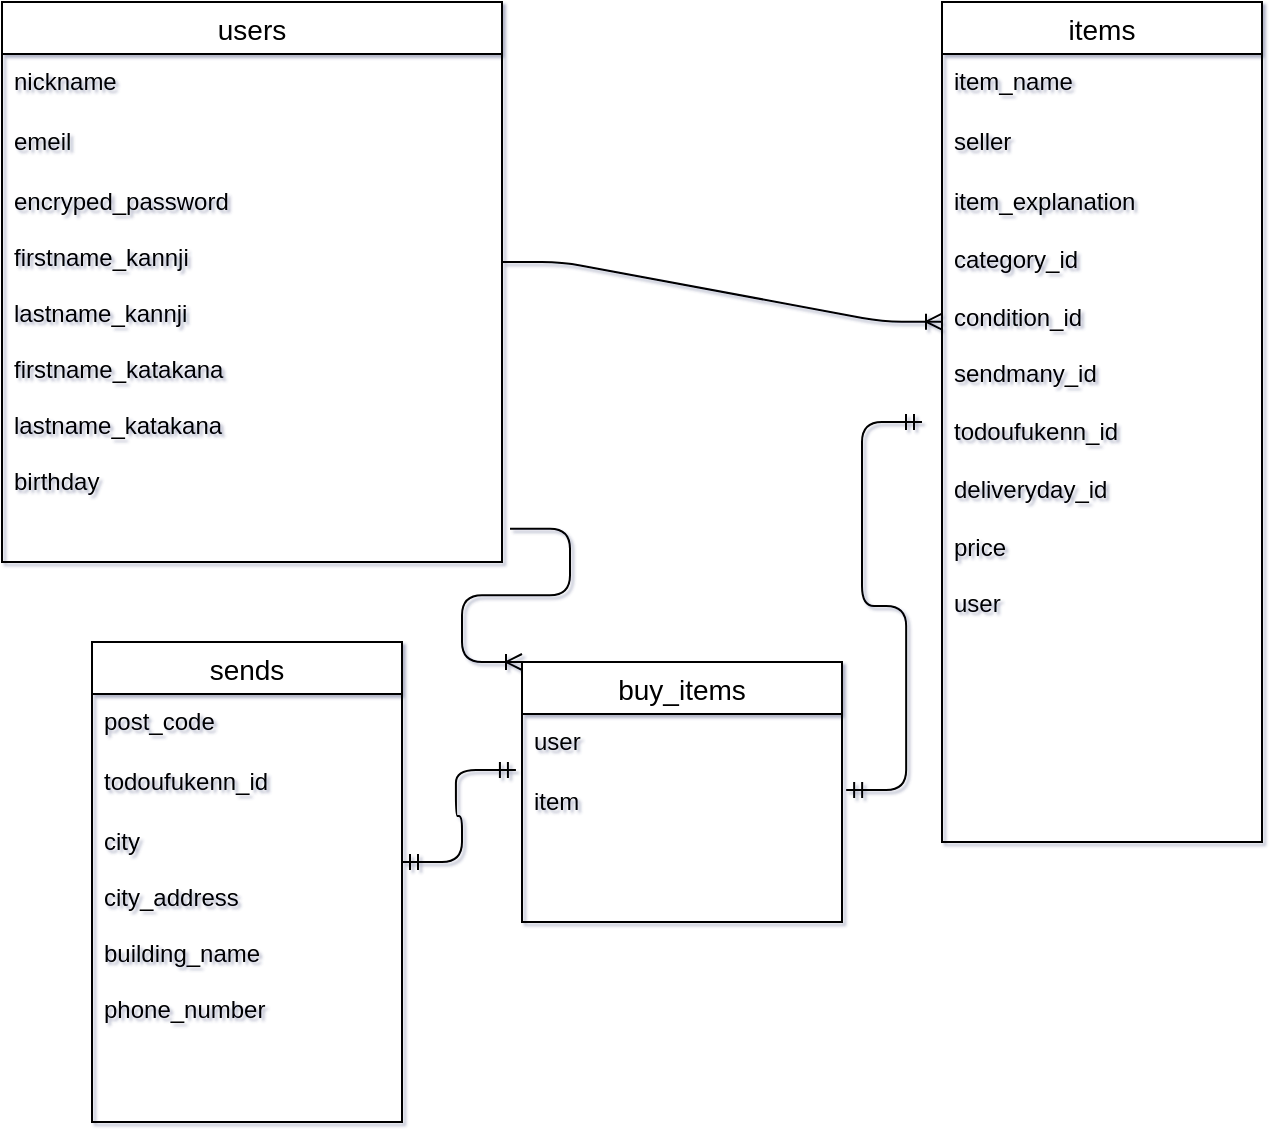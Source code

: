 <mxfile>
    <diagram id="6721HRhBxB2cn6TCRvZT" name="ページ1">
        <mxGraphModel dx="312" dy="520" grid="1" gridSize="10" guides="0" tooltips="1" connect="0" arrows="1" fold="1" page="1" pageScale="1" pageWidth="827" pageHeight="1169" math="0" shadow="1">
            <root>
                <mxCell id="0"/>
                <mxCell id="1" parent="0"/>
                <mxCell id="67" value="users" style="swimlane;fontStyle=0;childLayout=stackLayout;horizontal=1;startSize=26;horizontalStack=0;resizeParent=1;resizeParentMax=0;resizeLast=0;collapsible=1;marginBottom=0;align=center;fontSize=14;" parent="1" vertex="1">
                    <mxGeometry x="90" y="200" width="250" height="280" as="geometry"/>
                </mxCell>
                <mxCell id="68" value="nickname" style="text;strokeColor=none;fillColor=none;spacingLeft=4;spacingRight=4;overflow=hidden;rotatable=0;points=[[0,0.5],[1,0.5]];portConstraint=eastwest;fontSize=12;" parent="67" vertex="1">
                    <mxGeometry y="26" width="250" height="30" as="geometry"/>
                </mxCell>
                <mxCell id="69" value="emeil" style="text;strokeColor=none;fillColor=none;spacingLeft=4;spacingRight=4;overflow=hidden;rotatable=0;points=[[0,0.5],[1,0.5]];portConstraint=eastwest;fontSize=12;" parent="67" vertex="1">
                    <mxGeometry y="56" width="250" height="30" as="geometry"/>
                </mxCell>
                <mxCell id="70" value="encryped_password&#10;&#10;firstname_kannji&#10;&#10;lastname_kannji&#10;&#10;firstname_katakana&#10;&#10;lastname_katakana&#10;&#10;birthday&#10;&#10;" style="text;strokeColor=none;fillColor=none;spacingLeft=4;spacingRight=4;overflow=hidden;rotatable=0;points=[[0,0.5],[1,0.5]];portConstraint=eastwest;fontSize=12;" parent="67" vertex="1">
                    <mxGeometry y="86" width="250" height="194" as="geometry"/>
                </mxCell>
                <mxCell id="92" value="items" style="swimlane;fontStyle=0;childLayout=stackLayout;horizontal=1;startSize=26;horizontalStack=0;resizeParent=1;resizeParentMax=0;resizeLast=0;collapsible=1;marginBottom=0;align=center;fontSize=14;" parent="1" vertex="1">
                    <mxGeometry x="560" y="200" width="160" height="420" as="geometry"/>
                </mxCell>
                <mxCell id="93" value="item_name" style="text;strokeColor=none;fillColor=none;spacingLeft=4;spacingRight=4;overflow=hidden;rotatable=0;points=[[0,0.5],[1,0.5]];portConstraint=eastwest;fontSize=12;" parent="92" vertex="1">
                    <mxGeometry y="26" width="160" height="30" as="geometry"/>
                </mxCell>
                <mxCell id="94" value="seller" style="text;strokeColor=none;fillColor=none;spacingLeft=4;spacingRight=4;overflow=hidden;rotatable=0;points=[[0,0.5],[1,0.5]];portConstraint=eastwest;fontSize=12;" parent="92" vertex="1">
                    <mxGeometry y="56" width="160" height="30" as="geometry"/>
                </mxCell>
                <mxCell id="95" value="item_explanation&lt;br&gt;&lt;br&gt;category_id&lt;br&gt;&lt;br&gt;condition_id&lt;br&gt;&lt;br&gt;sendmany_id&lt;br&gt;&lt;br&gt;todoufukenn_id&lt;br&gt;&lt;br&gt;deliveryday_id&lt;br&gt;&lt;br&gt;price&lt;br&gt;&lt;br&gt;user" style="text;strokeColor=none;fillColor=none;spacingLeft=4;spacingRight=4;overflow=hidden;rotatable=0;points=[[0,0.5],[1,0.5]];portConstraint=eastwest;fontSize=12;html=1;" parent="92" vertex="1">
                    <mxGeometry y="86" width="160" height="334" as="geometry"/>
                </mxCell>
                <mxCell id="96" value="buy_items" style="swimlane;fontStyle=0;childLayout=stackLayout;horizontal=1;startSize=26;horizontalStack=0;resizeParent=1;resizeParentMax=0;resizeLast=0;collapsible=1;marginBottom=0;align=center;fontSize=14;" parent="1" vertex="1">
                    <mxGeometry x="350" y="530" width="160" height="130" as="geometry"/>
                </mxCell>
                <mxCell id="98" value="user" style="text;strokeColor=none;fillColor=none;spacingLeft=4;spacingRight=4;overflow=hidden;rotatable=0;points=[[0,0.5],[1,0.5]];portConstraint=eastwest;fontSize=12;" parent="96" vertex="1">
                    <mxGeometry y="26" width="160" height="30" as="geometry"/>
                </mxCell>
                <mxCell id="99" value="item&#10;&#10;" style="text;strokeColor=none;fillColor=none;spacingLeft=4;spacingRight=4;overflow=hidden;rotatable=0;points=[[0,0.5],[1,0.5]];portConstraint=eastwest;fontSize=12;" parent="96" vertex="1">
                    <mxGeometry y="56" width="160" height="74" as="geometry"/>
                </mxCell>
                <mxCell id="100" value="sends" style="swimlane;fontStyle=0;childLayout=stackLayout;horizontal=1;startSize=26;horizontalStack=0;resizeParent=1;resizeParentMax=0;resizeLast=0;collapsible=1;marginBottom=0;align=center;fontSize=14;" parent="1" vertex="1">
                    <mxGeometry x="135" y="520" width="155" height="240" as="geometry"/>
                </mxCell>
                <mxCell id="101" value="post_code" style="text;strokeColor=none;fillColor=none;spacingLeft=4;spacingRight=4;overflow=hidden;rotatable=0;points=[[0,0.5],[1,0.5]];portConstraint=eastwest;fontSize=12;" parent="100" vertex="1">
                    <mxGeometry y="26" width="155" height="30" as="geometry"/>
                </mxCell>
                <mxCell id="102" value="todoufukenn_id" style="text;strokeColor=none;fillColor=none;spacingLeft=4;spacingRight=4;overflow=hidden;rotatable=0;points=[[0,0.5],[1,0.5]];portConstraint=eastwest;fontSize=12;" parent="100" vertex="1">
                    <mxGeometry y="56" width="155" height="30" as="geometry"/>
                </mxCell>
                <mxCell id="103" value="city&#10;&#10;city_address&#10;&#10;building_name&#10;&#10;phone_number&#10;" style="text;strokeColor=none;fillColor=none;spacingLeft=4;spacingRight=4;overflow=hidden;rotatable=0;points=[[0,0.5],[1,0.5]];portConstraint=eastwest;fontSize=12;" parent="100" vertex="1">
                    <mxGeometry y="86" width="155" height="154" as="geometry"/>
                </mxCell>
                <mxCell id="111" value="" style="edgeStyle=entityRelationEdgeStyle;fontSize=12;html=1;endArrow=ERoneToMany;verticalAlign=bottom;entryX=0;entryY=0.221;entryDx=0;entryDy=0;entryPerimeter=0;" parent="1" target="95" edge="1">
                    <mxGeometry width="100" height="100" relative="1" as="geometry">
                        <mxPoint x="340" y="330" as="sourcePoint"/>
                        <mxPoint x="440" y="230" as="targetPoint"/>
                    </mxGeometry>
                </mxCell>
                <mxCell id="113" value="" style="edgeStyle=entityRelationEdgeStyle;fontSize=12;html=1;endArrow=ERmandOne;startArrow=ERmandOne;verticalAlign=bottom;exitX=1.013;exitY=0.108;exitDx=0;exitDy=0;exitPerimeter=0;" parent="1" source="99" edge="1">
                    <mxGeometry width="100" height="100" relative="1" as="geometry">
                        <mxPoint x="590" y="600" as="sourcePoint"/>
                        <mxPoint x="550" y="410" as="targetPoint"/>
                    </mxGeometry>
                </mxCell>
                <mxCell id="114" value="" style="edgeStyle=entityRelationEdgeStyle;fontSize=12;html=1;endArrow=ERmandOne;startArrow=ERmandOne;verticalAlign=bottom;entryX=-0.019;entryY=-0.027;entryDx=0;entryDy=0;entryPerimeter=0;" parent="1" target="99" edge="1">
                    <mxGeometry width="100" height="100" relative="1" as="geometry">
                        <mxPoint x="290" y="630" as="sourcePoint"/>
                        <mxPoint x="390" y="530" as="targetPoint"/>
                    </mxGeometry>
                </mxCell>
                <mxCell id="115" value="" style="edgeStyle=entityRelationEdgeStyle;fontSize=12;html=1;endArrow=ERoneToMany;verticalAlign=bottom;entryX=0;entryY=0;entryDx=0;entryDy=0;exitX=1.016;exitY=0.914;exitDx=0;exitDy=0;exitPerimeter=0;" parent="1" source="70" target="96" edge="1">
                    <mxGeometry width="100" height="100" relative="1" as="geometry">
                        <mxPoint x="280" y="480" as="sourcePoint"/>
                        <mxPoint x="380" y="380" as="targetPoint"/>
                    </mxGeometry>
                </mxCell>
            </root>
        </mxGraphModel>
    </diagram>
</mxfile>